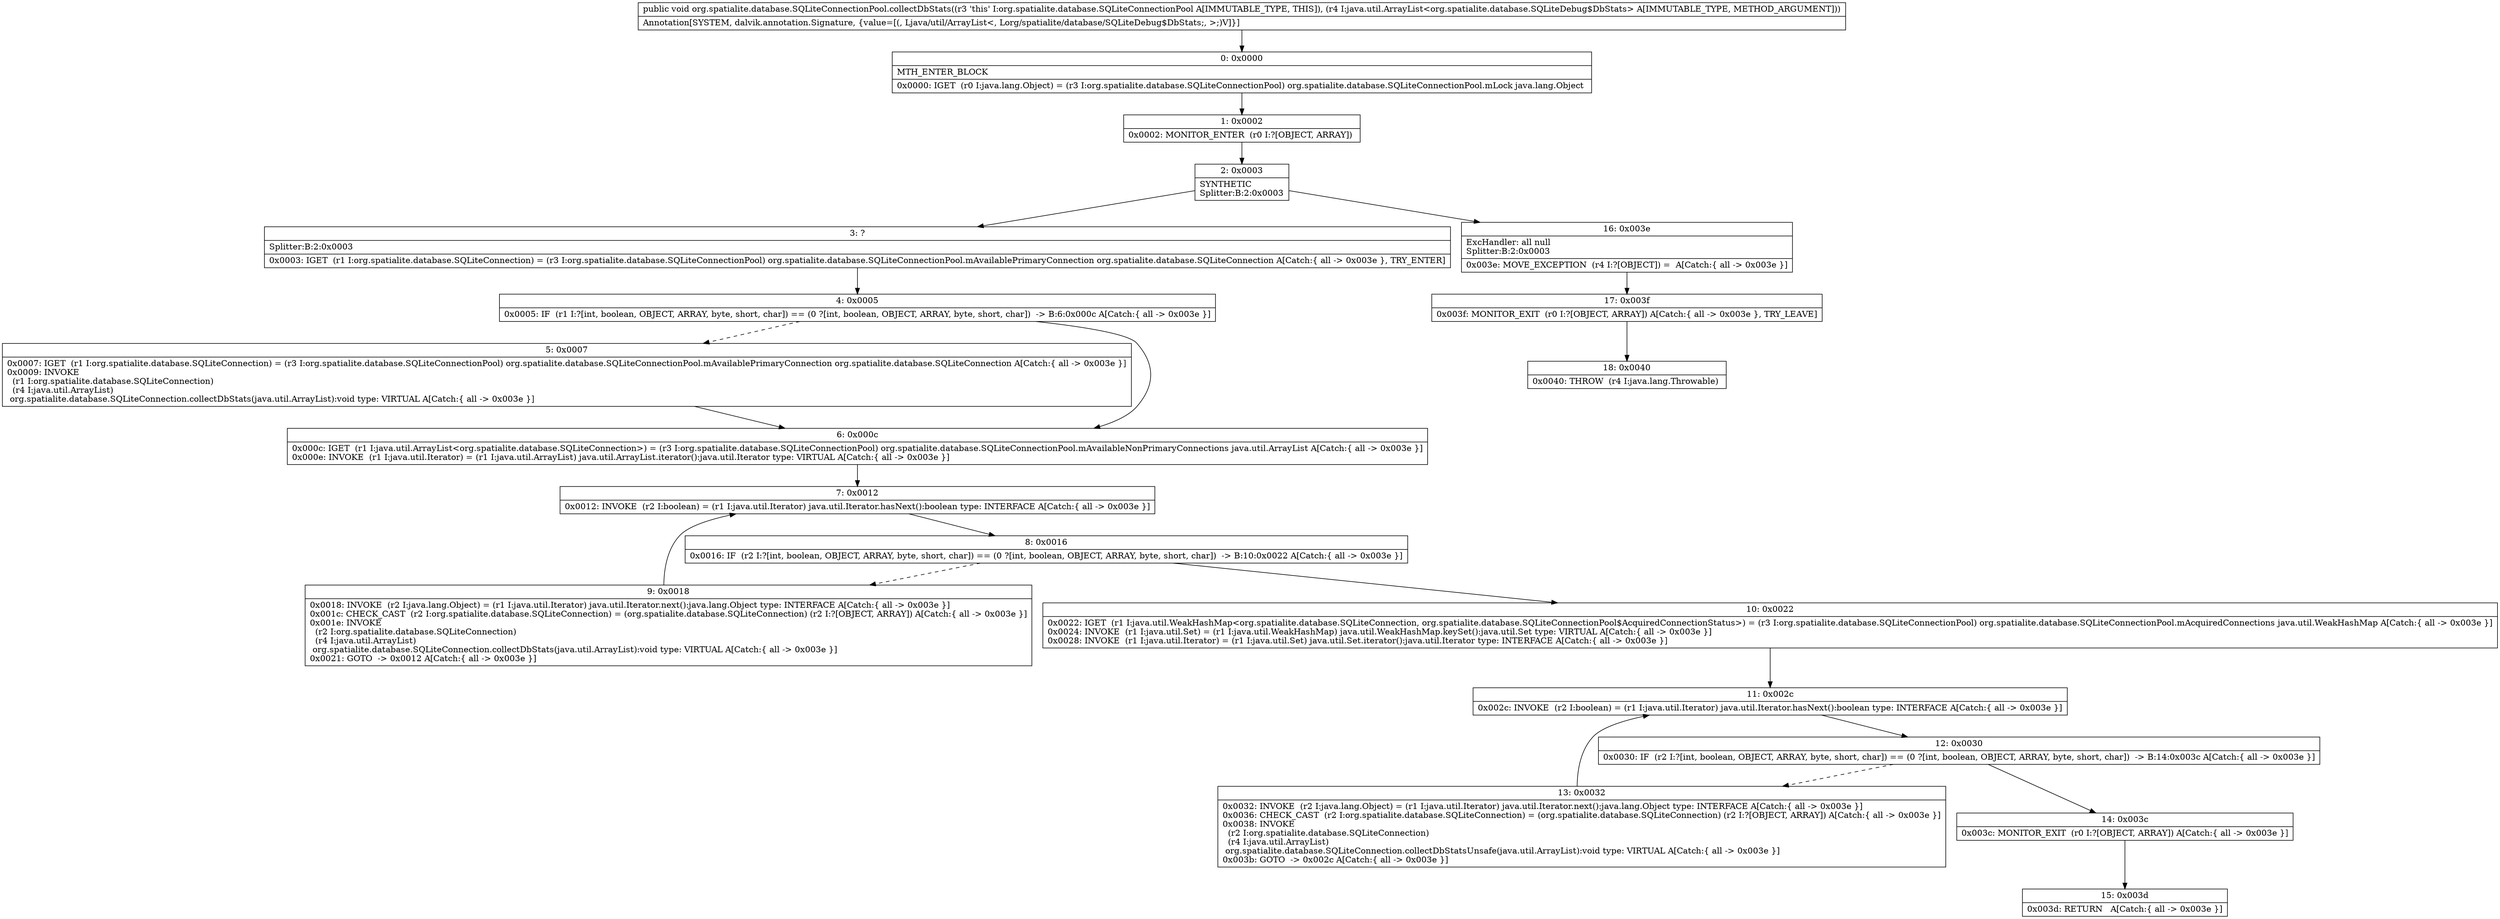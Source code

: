 digraph "CFG fororg.spatialite.database.SQLiteConnectionPool.collectDbStats(Ljava\/util\/ArrayList;)V" {
Node_0 [shape=record,label="{0\:\ 0x0000|MTH_ENTER_BLOCK\l|0x0000: IGET  (r0 I:java.lang.Object) = (r3 I:org.spatialite.database.SQLiteConnectionPool) org.spatialite.database.SQLiteConnectionPool.mLock java.lang.Object \l}"];
Node_1 [shape=record,label="{1\:\ 0x0002|0x0002: MONITOR_ENTER  (r0 I:?[OBJECT, ARRAY]) \l}"];
Node_2 [shape=record,label="{2\:\ 0x0003|SYNTHETIC\lSplitter:B:2:0x0003\l}"];
Node_3 [shape=record,label="{3\:\ ?|Splitter:B:2:0x0003\l|0x0003: IGET  (r1 I:org.spatialite.database.SQLiteConnection) = (r3 I:org.spatialite.database.SQLiteConnectionPool) org.spatialite.database.SQLiteConnectionPool.mAvailablePrimaryConnection org.spatialite.database.SQLiteConnection A[Catch:\{ all \-\> 0x003e \}, TRY_ENTER]\l}"];
Node_4 [shape=record,label="{4\:\ 0x0005|0x0005: IF  (r1 I:?[int, boolean, OBJECT, ARRAY, byte, short, char]) == (0 ?[int, boolean, OBJECT, ARRAY, byte, short, char])  \-\> B:6:0x000c A[Catch:\{ all \-\> 0x003e \}]\l}"];
Node_5 [shape=record,label="{5\:\ 0x0007|0x0007: IGET  (r1 I:org.spatialite.database.SQLiteConnection) = (r3 I:org.spatialite.database.SQLiteConnectionPool) org.spatialite.database.SQLiteConnectionPool.mAvailablePrimaryConnection org.spatialite.database.SQLiteConnection A[Catch:\{ all \-\> 0x003e \}]\l0x0009: INVOKE  \l  (r1 I:org.spatialite.database.SQLiteConnection)\l  (r4 I:java.util.ArrayList)\l org.spatialite.database.SQLiteConnection.collectDbStats(java.util.ArrayList):void type: VIRTUAL A[Catch:\{ all \-\> 0x003e \}]\l}"];
Node_6 [shape=record,label="{6\:\ 0x000c|0x000c: IGET  (r1 I:java.util.ArrayList\<org.spatialite.database.SQLiteConnection\>) = (r3 I:org.spatialite.database.SQLiteConnectionPool) org.spatialite.database.SQLiteConnectionPool.mAvailableNonPrimaryConnections java.util.ArrayList A[Catch:\{ all \-\> 0x003e \}]\l0x000e: INVOKE  (r1 I:java.util.Iterator) = (r1 I:java.util.ArrayList) java.util.ArrayList.iterator():java.util.Iterator type: VIRTUAL A[Catch:\{ all \-\> 0x003e \}]\l}"];
Node_7 [shape=record,label="{7\:\ 0x0012|0x0012: INVOKE  (r2 I:boolean) = (r1 I:java.util.Iterator) java.util.Iterator.hasNext():boolean type: INTERFACE A[Catch:\{ all \-\> 0x003e \}]\l}"];
Node_8 [shape=record,label="{8\:\ 0x0016|0x0016: IF  (r2 I:?[int, boolean, OBJECT, ARRAY, byte, short, char]) == (0 ?[int, boolean, OBJECT, ARRAY, byte, short, char])  \-\> B:10:0x0022 A[Catch:\{ all \-\> 0x003e \}]\l}"];
Node_9 [shape=record,label="{9\:\ 0x0018|0x0018: INVOKE  (r2 I:java.lang.Object) = (r1 I:java.util.Iterator) java.util.Iterator.next():java.lang.Object type: INTERFACE A[Catch:\{ all \-\> 0x003e \}]\l0x001c: CHECK_CAST  (r2 I:org.spatialite.database.SQLiteConnection) = (org.spatialite.database.SQLiteConnection) (r2 I:?[OBJECT, ARRAY]) A[Catch:\{ all \-\> 0x003e \}]\l0x001e: INVOKE  \l  (r2 I:org.spatialite.database.SQLiteConnection)\l  (r4 I:java.util.ArrayList)\l org.spatialite.database.SQLiteConnection.collectDbStats(java.util.ArrayList):void type: VIRTUAL A[Catch:\{ all \-\> 0x003e \}]\l0x0021: GOTO  \-\> 0x0012 A[Catch:\{ all \-\> 0x003e \}]\l}"];
Node_10 [shape=record,label="{10\:\ 0x0022|0x0022: IGET  (r1 I:java.util.WeakHashMap\<org.spatialite.database.SQLiteConnection, org.spatialite.database.SQLiteConnectionPool$AcquiredConnectionStatus\>) = (r3 I:org.spatialite.database.SQLiteConnectionPool) org.spatialite.database.SQLiteConnectionPool.mAcquiredConnections java.util.WeakHashMap A[Catch:\{ all \-\> 0x003e \}]\l0x0024: INVOKE  (r1 I:java.util.Set) = (r1 I:java.util.WeakHashMap) java.util.WeakHashMap.keySet():java.util.Set type: VIRTUAL A[Catch:\{ all \-\> 0x003e \}]\l0x0028: INVOKE  (r1 I:java.util.Iterator) = (r1 I:java.util.Set) java.util.Set.iterator():java.util.Iterator type: INTERFACE A[Catch:\{ all \-\> 0x003e \}]\l}"];
Node_11 [shape=record,label="{11\:\ 0x002c|0x002c: INVOKE  (r2 I:boolean) = (r1 I:java.util.Iterator) java.util.Iterator.hasNext():boolean type: INTERFACE A[Catch:\{ all \-\> 0x003e \}]\l}"];
Node_12 [shape=record,label="{12\:\ 0x0030|0x0030: IF  (r2 I:?[int, boolean, OBJECT, ARRAY, byte, short, char]) == (0 ?[int, boolean, OBJECT, ARRAY, byte, short, char])  \-\> B:14:0x003c A[Catch:\{ all \-\> 0x003e \}]\l}"];
Node_13 [shape=record,label="{13\:\ 0x0032|0x0032: INVOKE  (r2 I:java.lang.Object) = (r1 I:java.util.Iterator) java.util.Iterator.next():java.lang.Object type: INTERFACE A[Catch:\{ all \-\> 0x003e \}]\l0x0036: CHECK_CAST  (r2 I:org.spatialite.database.SQLiteConnection) = (org.spatialite.database.SQLiteConnection) (r2 I:?[OBJECT, ARRAY]) A[Catch:\{ all \-\> 0x003e \}]\l0x0038: INVOKE  \l  (r2 I:org.spatialite.database.SQLiteConnection)\l  (r4 I:java.util.ArrayList)\l org.spatialite.database.SQLiteConnection.collectDbStatsUnsafe(java.util.ArrayList):void type: VIRTUAL A[Catch:\{ all \-\> 0x003e \}]\l0x003b: GOTO  \-\> 0x002c A[Catch:\{ all \-\> 0x003e \}]\l}"];
Node_14 [shape=record,label="{14\:\ 0x003c|0x003c: MONITOR_EXIT  (r0 I:?[OBJECT, ARRAY]) A[Catch:\{ all \-\> 0x003e \}]\l}"];
Node_15 [shape=record,label="{15\:\ 0x003d|0x003d: RETURN   A[Catch:\{ all \-\> 0x003e \}]\l}"];
Node_16 [shape=record,label="{16\:\ 0x003e|ExcHandler: all null\lSplitter:B:2:0x0003\l|0x003e: MOVE_EXCEPTION  (r4 I:?[OBJECT]) =  A[Catch:\{ all \-\> 0x003e \}]\l}"];
Node_17 [shape=record,label="{17\:\ 0x003f|0x003f: MONITOR_EXIT  (r0 I:?[OBJECT, ARRAY]) A[Catch:\{ all \-\> 0x003e \}, TRY_LEAVE]\l}"];
Node_18 [shape=record,label="{18\:\ 0x0040|0x0040: THROW  (r4 I:java.lang.Throwable) \l}"];
MethodNode[shape=record,label="{public void org.spatialite.database.SQLiteConnectionPool.collectDbStats((r3 'this' I:org.spatialite.database.SQLiteConnectionPool A[IMMUTABLE_TYPE, THIS]), (r4 I:java.util.ArrayList\<org.spatialite.database.SQLiteDebug$DbStats\> A[IMMUTABLE_TYPE, METHOD_ARGUMENT]))  | Annotation[SYSTEM, dalvik.annotation.Signature, \{value=[(, Ljava\/util\/ArrayList\<, Lorg\/spatialite\/database\/SQLiteDebug$DbStats;, \>;)V]\}]\l}"];
MethodNode -> Node_0;
Node_0 -> Node_1;
Node_1 -> Node_2;
Node_2 -> Node_3;
Node_2 -> Node_16;
Node_3 -> Node_4;
Node_4 -> Node_5[style=dashed];
Node_4 -> Node_6;
Node_5 -> Node_6;
Node_6 -> Node_7;
Node_7 -> Node_8;
Node_8 -> Node_9[style=dashed];
Node_8 -> Node_10;
Node_9 -> Node_7;
Node_10 -> Node_11;
Node_11 -> Node_12;
Node_12 -> Node_13[style=dashed];
Node_12 -> Node_14;
Node_13 -> Node_11;
Node_14 -> Node_15;
Node_16 -> Node_17;
Node_17 -> Node_18;
}

